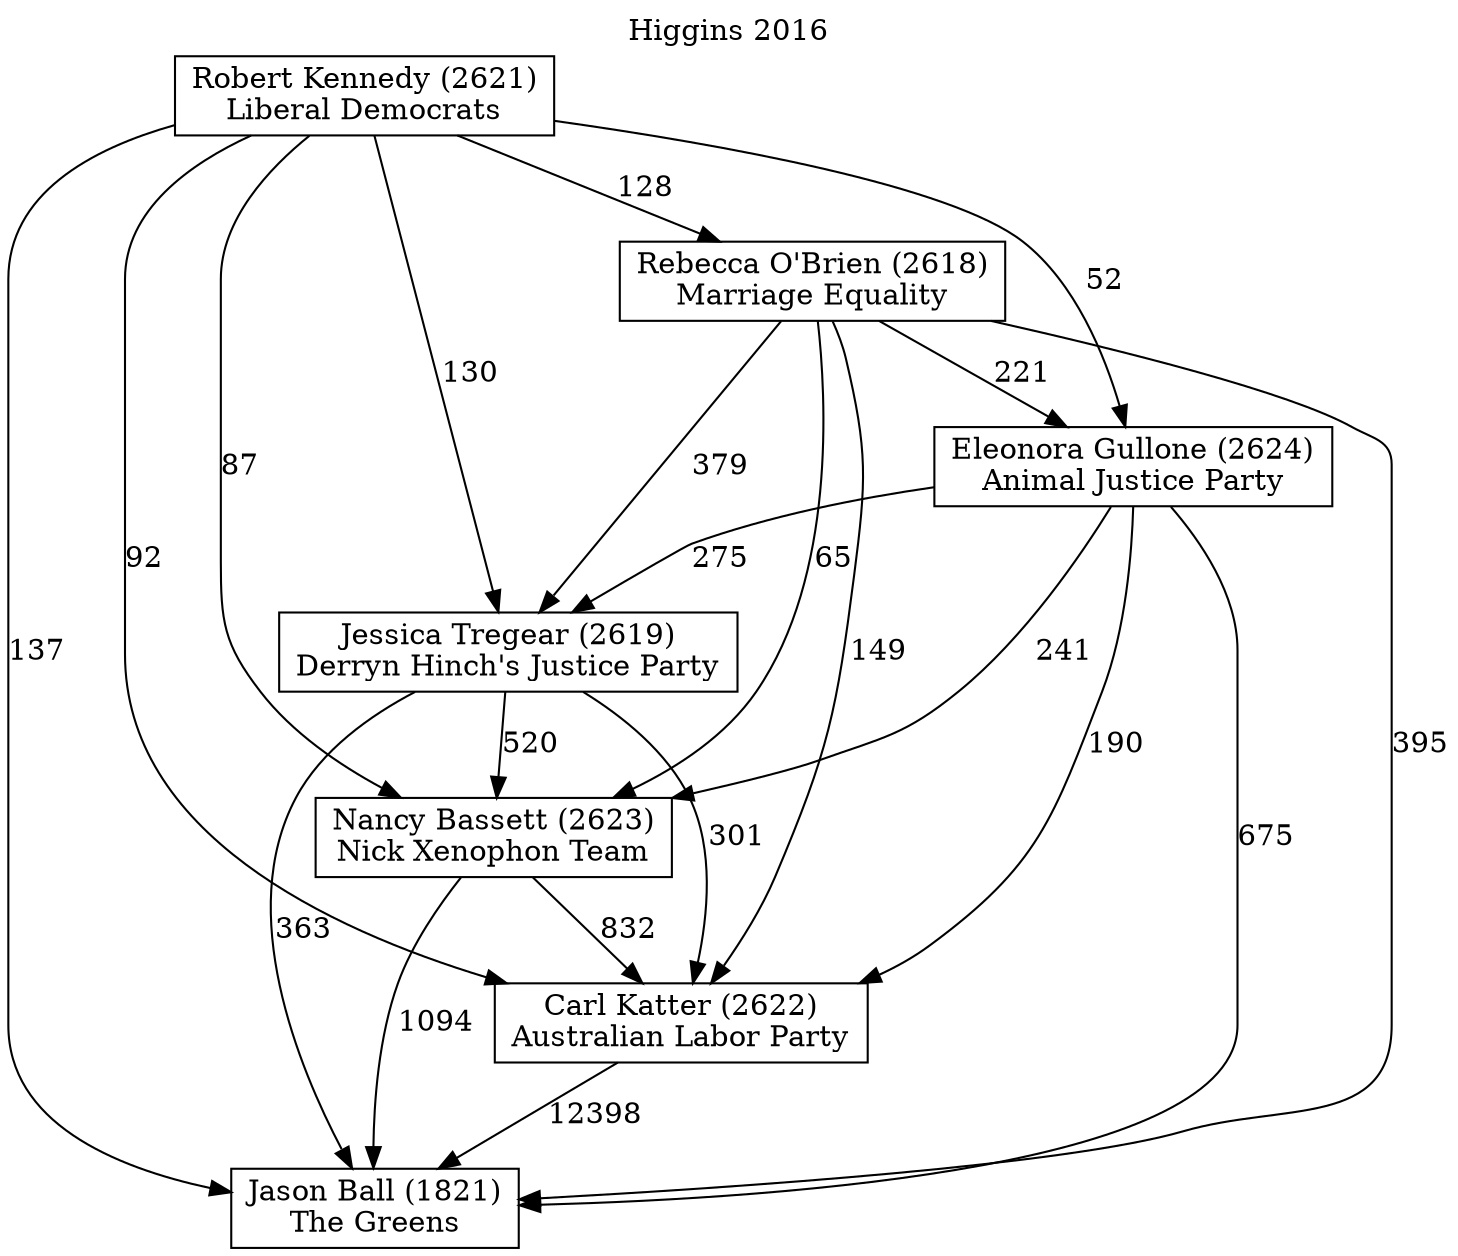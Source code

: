 // House preference flow
digraph "Jason Ball (1821)_Higgins_2016" {
	graph [label="Higgins 2016" labelloc=t]
	node [shape=box]
	"Jason Ball (1821)" [label="Jason Ball (1821)
The Greens"]
	"Carl Katter (2622)" [label="Carl Katter (2622)
Australian Labor Party"]
	"Nancy Bassett (2623)" [label="Nancy Bassett (2623)
Nick Xenophon Team"]
	"Jessica Tregear (2619)" [label="Jessica Tregear (2619)
Derryn Hinch's Justice Party"]
	"Eleonora Gullone (2624)" [label="Eleonora Gullone (2624)
Animal Justice Party"]
	"Rebecca O'Brien (2618)" [label="Rebecca O'Brien (2618)
Marriage Equality"]
	"Robert Kennedy (2621)" [label="Robert Kennedy (2621)
Liberal Democrats"]
	"Jason Ball (1821)" [label="Jason Ball (1821)
The Greens"]
	"Nancy Bassett (2623)" [label="Nancy Bassett (2623)
Nick Xenophon Team"]
	"Jessica Tregear (2619)" [label="Jessica Tregear (2619)
Derryn Hinch's Justice Party"]
	"Eleonora Gullone (2624)" [label="Eleonora Gullone (2624)
Animal Justice Party"]
	"Rebecca O'Brien (2618)" [label="Rebecca O'Brien (2618)
Marriage Equality"]
	"Robert Kennedy (2621)" [label="Robert Kennedy (2621)
Liberal Democrats"]
	"Jason Ball (1821)" [label="Jason Ball (1821)
The Greens"]
	"Jessica Tregear (2619)" [label="Jessica Tregear (2619)
Derryn Hinch's Justice Party"]
	"Eleonora Gullone (2624)" [label="Eleonora Gullone (2624)
Animal Justice Party"]
	"Rebecca O'Brien (2618)" [label="Rebecca O'Brien (2618)
Marriage Equality"]
	"Robert Kennedy (2621)" [label="Robert Kennedy (2621)
Liberal Democrats"]
	"Jason Ball (1821)" [label="Jason Ball (1821)
The Greens"]
	"Eleonora Gullone (2624)" [label="Eleonora Gullone (2624)
Animal Justice Party"]
	"Rebecca O'Brien (2618)" [label="Rebecca O'Brien (2618)
Marriage Equality"]
	"Robert Kennedy (2621)" [label="Robert Kennedy (2621)
Liberal Democrats"]
	"Jason Ball (1821)" [label="Jason Ball (1821)
The Greens"]
	"Rebecca O'Brien (2618)" [label="Rebecca O'Brien (2618)
Marriage Equality"]
	"Robert Kennedy (2621)" [label="Robert Kennedy (2621)
Liberal Democrats"]
	"Jason Ball (1821)" [label="Jason Ball (1821)
The Greens"]
	"Robert Kennedy (2621)" [label="Robert Kennedy (2621)
Liberal Democrats"]
	"Robert Kennedy (2621)" [label="Robert Kennedy (2621)
Liberal Democrats"]
	"Rebecca O'Brien (2618)" [label="Rebecca O'Brien (2618)
Marriage Equality"]
	"Robert Kennedy (2621)" [label="Robert Kennedy (2621)
Liberal Democrats"]
	"Robert Kennedy (2621)" [label="Robert Kennedy (2621)
Liberal Democrats"]
	"Eleonora Gullone (2624)" [label="Eleonora Gullone (2624)
Animal Justice Party"]
	"Rebecca O'Brien (2618)" [label="Rebecca O'Brien (2618)
Marriage Equality"]
	"Robert Kennedy (2621)" [label="Robert Kennedy (2621)
Liberal Democrats"]
	"Eleonora Gullone (2624)" [label="Eleonora Gullone (2624)
Animal Justice Party"]
	"Robert Kennedy (2621)" [label="Robert Kennedy (2621)
Liberal Democrats"]
	"Robert Kennedy (2621)" [label="Robert Kennedy (2621)
Liberal Democrats"]
	"Rebecca O'Brien (2618)" [label="Rebecca O'Brien (2618)
Marriage Equality"]
	"Robert Kennedy (2621)" [label="Robert Kennedy (2621)
Liberal Democrats"]
	"Robert Kennedy (2621)" [label="Robert Kennedy (2621)
Liberal Democrats"]
	"Jessica Tregear (2619)" [label="Jessica Tregear (2619)
Derryn Hinch's Justice Party"]
	"Eleonora Gullone (2624)" [label="Eleonora Gullone (2624)
Animal Justice Party"]
	"Rebecca O'Brien (2618)" [label="Rebecca O'Brien (2618)
Marriage Equality"]
	"Robert Kennedy (2621)" [label="Robert Kennedy (2621)
Liberal Democrats"]
	"Jessica Tregear (2619)" [label="Jessica Tregear (2619)
Derryn Hinch's Justice Party"]
	"Rebecca O'Brien (2618)" [label="Rebecca O'Brien (2618)
Marriage Equality"]
	"Robert Kennedy (2621)" [label="Robert Kennedy (2621)
Liberal Democrats"]
	"Jessica Tregear (2619)" [label="Jessica Tregear (2619)
Derryn Hinch's Justice Party"]
	"Robert Kennedy (2621)" [label="Robert Kennedy (2621)
Liberal Democrats"]
	"Robert Kennedy (2621)" [label="Robert Kennedy (2621)
Liberal Democrats"]
	"Rebecca O'Brien (2618)" [label="Rebecca O'Brien (2618)
Marriage Equality"]
	"Robert Kennedy (2621)" [label="Robert Kennedy (2621)
Liberal Democrats"]
	"Robert Kennedy (2621)" [label="Robert Kennedy (2621)
Liberal Democrats"]
	"Eleonora Gullone (2624)" [label="Eleonora Gullone (2624)
Animal Justice Party"]
	"Rebecca O'Brien (2618)" [label="Rebecca O'Brien (2618)
Marriage Equality"]
	"Robert Kennedy (2621)" [label="Robert Kennedy (2621)
Liberal Democrats"]
	"Eleonora Gullone (2624)" [label="Eleonora Gullone (2624)
Animal Justice Party"]
	"Robert Kennedy (2621)" [label="Robert Kennedy (2621)
Liberal Democrats"]
	"Robert Kennedy (2621)" [label="Robert Kennedy (2621)
Liberal Democrats"]
	"Rebecca O'Brien (2618)" [label="Rebecca O'Brien (2618)
Marriage Equality"]
	"Robert Kennedy (2621)" [label="Robert Kennedy (2621)
Liberal Democrats"]
	"Robert Kennedy (2621)" [label="Robert Kennedy (2621)
Liberal Democrats"]
	"Nancy Bassett (2623)" [label="Nancy Bassett (2623)
Nick Xenophon Team"]
	"Jessica Tregear (2619)" [label="Jessica Tregear (2619)
Derryn Hinch's Justice Party"]
	"Eleonora Gullone (2624)" [label="Eleonora Gullone (2624)
Animal Justice Party"]
	"Rebecca O'Brien (2618)" [label="Rebecca O'Brien (2618)
Marriage Equality"]
	"Robert Kennedy (2621)" [label="Robert Kennedy (2621)
Liberal Democrats"]
	"Nancy Bassett (2623)" [label="Nancy Bassett (2623)
Nick Xenophon Team"]
	"Eleonora Gullone (2624)" [label="Eleonora Gullone (2624)
Animal Justice Party"]
	"Rebecca O'Brien (2618)" [label="Rebecca O'Brien (2618)
Marriage Equality"]
	"Robert Kennedy (2621)" [label="Robert Kennedy (2621)
Liberal Democrats"]
	"Nancy Bassett (2623)" [label="Nancy Bassett (2623)
Nick Xenophon Team"]
	"Rebecca O'Brien (2618)" [label="Rebecca O'Brien (2618)
Marriage Equality"]
	"Robert Kennedy (2621)" [label="Robert Kennedy (2621)
Liberal Democrats"]
	"Nancy Bassett (2623)" [label="Nancy Bassett (2623)
Nick Xenophon Team"]
	"Robert Kennedy (2621)" [label="Robert Kennedy (2621)
Liberal Democrats"]
	"Robert Kennedy (2621)" [label="Robert Kennedy (2621)
Liberal Democrats"]
	"Rebecca O'Brien (2618)" [label="Rebecca O'Brien (2618)
Marriage Equality"]
	"Robert Kennedy (2621)" [label="Robert Kennedy (2621)
Liberal Democrats"]
	"Robert Kennedy (2621)" [label="Robert Kennedy (2621)
Liberal Democrats"]
	"Eleonora Gullone (2624)" [label="Eleonora Gullone (2624)
Animal Justice Party"]
	"Rebecca O'Brien (2618)" [label="Rebecca O'Brien (2618)
Marriage Equality"]
	"Robert Kennedy (2621)" [label="Robert Kennedy (2621)
Liberal Democrats"]
	"Eleonora Gullone (2624)" [label="Eleonora Gullone (2624)
Animal Justice Party"]
	"Robert Kennedy (2621)" [label="Robert Kennedy (2621)
Liberal Democrats"]
	"Robert Kennedy (2621)" [label="Robert Kennedy (2621)
Liberal Democrats"]
	"Rebecca O'Brien (2618)" [label="Rebecca O'Brien (2618)
Marriage Equality"]
	"Robert Kennedy (2621)" [label="Robert Kennedy (2621)
Liberal Democrats"]
	"Robert Kennedy (2621)" [label="Robert Kennedy (2621)
Liberal Democrats"]
	"Jessica Tregear (2619)" [label="Jessica Tregear (2619)
Derryn Hinch's Justice Party"]
	"Eleonora Gullone (2624)" [label="Eleonora Gullone (2624)
Animal Justice Party"]
	"Rebecca O'Brien (2618)" [label="Rebecca O'Brien (2618)
Marriage Equality"]
	"Robert Kennedy (2621)" [label="Robert Kennedy (2621)
Liberal Democrats"]
	"Jessica Tregear (2619)" [label="Jessica Tregear (2619)
Derryn Hinch's Justice Party"]
	"Rebecca O'Brien (2618)" [label="Rebecca O'Brien (2618)
Marriage Equality"]
	"Robert Kennedy (2621)" [label="Robert Kennedy (2621)
Liberal Democrats"]
	"Jessica Tregear (2619)" [label="Jessica Tregear (2619)
Derryn Hinch's Justice Party"]
	"Robert Kennedy (2621)" [label="Robert Kennedy (2621)
Liberal Democrats"]
	"Robert Kennedy (2621)" [label="Robert Kennedy (2621)
Liberal Democrats"]
	"Rebecca O'Brien (2618)" [label="Rebecca O'Brien (2618)
Marriage Equality"]
	"Robert Kennedy (2621)" [label="Robert Kennedy (2621)
Liberal Democrats"]
	"Robert Kennedy (2621)" [label="Robert Kennedy (2621)
Liberal Democrats"]
	"Eleonora Gullone (2624)" [label="Eleonora Gullone (2624)
Animal Justice Party"]
	"Rebecca O'Brien (2618)" [label="Rebecca O'Brien (2618)
Marriage Equality"]
	"Robert Kennedy (2621)" [label="Robert Kennedy (2621)
Liberal Democrats"]
	"Eleonora Gullone (2624)" [label="Eleonora Gullone (2624)
Animal Justice Party"]
	"Robert Kennedy (2621)" [label="Robert Kennedy (2621)
Liberal Democrats"]
	"Robert Kennedy (2621)" [label="Robert Kennedy (2621)
Liberal Democrats"]
	"Rebecca O'Brien (2618)" [label="Rebecca O'Brien (2618)
Marriage Equality"]
	"Robert Kennedy (2621)" [label="Robert Kennedy (2621)
Liberal Democrats"]
	"Robert Kennedy (2621)" [label="Robert Kennedy (2621)
Liberal Democrats"]
	"Carl Katter (2622)" [label="Carl Katter (2622)
Australian Labor Party"]
	"Nancy Bassett (2623)" [label="Nancy Bassett (2623)
Nick Xenophon Team"]
	"Jessica Tregear (2619)" [label="Jessica Tregear (2619)
Derryn Hinch's Justice Party"]
	"Eleonora Gullone (2624)" [label="Eleonora Gullone (2624)
Animal Justice Party"]
	"Rebecca O'Brien (2618)" [label="Rebecca O'Brien (2618)
Marriage Equality"]
	"Robert Kennedy (2621)" [label="Robert Kennedy (2621)
Liberal Democrats"]
	"Carl Katter (2622)" [label="Carl Katter (2622)
Australian Labor Party"]
	"Jessica Tregear (2619)" [label="Jessica Tregear (2619)
Derryn Hinch's Justice Party"]
	"Eleonora Gullone (2624)" [label="Eleonora Gullone (2624)
Animal Justice Party"]
	"Rebecca O'Brien (2618)" [label="Rebecca O'Brien (2618)
Marriage Equality"]
	"Robert Kennedy (2621)" [label="Robert Kennedy (2621)
Liberal Democrats"]
	"Carl Katter (2622)" [label="Carl Katter (2622)
Australian Labor Party"]
	"Eleonora Gullone (2624)" [label="Eleonora Gullone (2624)
Animal Justice Party"]
	"Rebecca O'Brien (2618)" [label="Rebecca O'Brien (2618)
Marriage Equality"]
	"Robert Kennedy (2621)" [label="Robert Kennedy (2621)
Liberal Democrats"]
	"Carl Katter (2622)" [label="Carl Katter (2622)
Australian Labor Party"]
	"Rebecca O'Brien (2618)" [label="Rebecca O'Brien (2618)
Marriage Equality"]
	"Robert Kennedy (2621)" [label="Robert Kennedy (2621)
Liberal Democrats"]
	"Carl Katter (2622)" [label="Carl Katter (2622)
Australian Labor Party"]
	"Robert Kennedy (2621)" [label="Robert Kennedy (2621)
Liberal Democrats"]
	"Robert Kennedy (2621)" [label="Robert Kennedy (2621)
Liberal Democrats"]
	"Rebecca O'Brien (2618)" [label="Rebecca O'Brien (2618)
Marriage Equality"]
	"Robert Kennedy (2621)" [label="Robert Kennedy (2621)
Liberal Democrats"]
	"Robert Kennedy (2621)" [label="Robert Kennedy (2621)
Liberal Democrats"]
	"Eleonora Gullone (2624)" [label="Eleonora Gullone (2624)
Animal Justice Party"]
	"Rebecca O'Brien (2618)" [label="Rebecca O'Brien (2618)
Marriage Equality"]
	"Robert Kennedy (2621)" [label="Robert Kennedy (2621)
Liberal Democrats"]
	"Eleonora Gullone (2624)" [label="Eleonora Gullone (2624)
Animal Justice Party"]
	"Robert Kennedy (2621)" [label="Robert Kennedy (2621)
Liberal Democrats"]
	"Robert Kennedy (2621)" [label="Robert Kennedy (2621)
Liberal Democrats"]
	"Rebecca O'Brien (2618)" [label="Rebecca O'Brien (2618)
Marriage Equality"]
	"Robert Kennedy (2621)" [label="Robert Kennedy (2621)
Liberal Democrats"]
	"Robert Kennedy (2621)" [label="Robert Kennedy (2621)
Liberal Democrats"]
	"Jessica Tregear (2619)" [label="Jessica Tregear (2619)
Derryn Hinch's Justice Party"]
	"Eleonora Gullone (2624)" [label="Eleonora Gullone (2624)
Animal Justice Party"]
	"Rebecca O'Brien (2618)" [label="Rebecca O'Brien (2618)
Marriage Equality"]
	"Robert Kennedy (2621)" [label="Robert Kennedy (2621)
Liberal Democrats"]
	"Jessica Tregear (2619)" [label="Jessica Tregear (2619)
Derryn Hinch's Justice Party"]
	"Rebecca O'Brien (2618)" [label="Rebecca O'Brien (2618)
Marriage Equality"]
	"Robert Kennedy (2621)" [label="Robert Kennedy (2621)
Liberal Democrats"]
	"Jessica Tregear (2619)" [label="Jessica Tregear (2619)
Derryn Hinch's Justice Party"]
	"Robert Kennedy (2621)" [label="Robert Kennedy (2621)
Liberal Democrats"]
	"Robert Kennedy (2621)" [label="Robert Kennedy (2621)
Liberal Democrats"]
	"Rebecca O'Brien (2618)" [label="Rebecca O'Brien (2618)
Marriage Equality"]
	"Robert Kennedy (2621)" [label="Robert Kennedy (2621)
Liberal Democrats"]
	"Robert Kennedy (2621)" [label="Robert Kennedy (2621)
Liberal Democrats"]
	"Eleonora Gullone (2624)" [label="Eleonora Gullone (2624)
Animal Justice Party"]
	"Rebecca O'Brien (2618)" [label="Rebecca O'Brien (2618)
Marriage Equality"]
	"Robert Kennedy (2621)" [label="Robert Kennedy (2621)
Liberal Democrats"]
	"Eleonora Gullone (2624)" [label="Eleonora Gullone (2624)
Animal Justice Party"]
	"Robert Kennedy (2621)" [label="Robert Kennedy (2621)
Liberal Democrats"]
	"Robert Kennedy (2621)" [label="Robert Kennedy (2621)
Liberal Democrats"]
	"Rebecca O'Brien (2618)" [label="Rebecca O'Brien (2618)
Marriage Equality"]
	"Robert Kennedy (2621)" [label="Robert Kennedy (2621)
Liberal Democrats"]
	"Robert Kennedy (2621)" [label="Robert Kennedy (2621)
Liberal Democrats"]
	"Nancy Bassett (2623)" [label="Nancy Bassett (2623)
Nick Xenophon Team"]
	"Jessica Tregear (2619)" [label="Jessica Tregear (2619)
Derryn Hinch's Justice Party"]
	"Eleonora Gullone (2624)" [label="Eleonora Gullone (2624)
Animal Justice Party"]
	"Rebecca O'Brien (2618)" [label="Rebecca O'Brien (2618)
Marriage Equality"]
	"Robert Kennedy (2621)" [label="Robert Kennedy (2621)
Liberal Democrats"]
	"Nancy Bassett (2623)" [label="Nancy Bassett (2623)
Nick Xenophon Team"]
	"Eleonora Gullone (2624)" [label="Eleonora Gullone (2624)
Animal Justice Party"]
	"Rebecca O'Brien (2618)" [label="Rebecca O'Brien (2618)
Marriage Equality"]
	"Robert Kennedy (2621)" [label="Robert Kennedy (2621)
Liberal Democrats"]
	"Nancy Bassett (2623)" [label="Nancy Bassett (2623)
Nick Xenophon Team"]
	"Rebecca O'Brien (2618)" [label="Rebecca O'Brien (2618)
Marriage Equality"]
	"Robert Kennedy (2621)" [label="Robert Kennedy (2621)
Liberal Democrats"]
	"Nancy Bassett (2623)" [label="Nancy Bassett (2623)
Nick Xenophon Team"]
	"Robert Kennedy (2621)" [label="Robert Kennedy (2621)
Liberal Democrats"]
	"Robert Kennedy (2621)" [label="Robert Kennedy (2621)
Liberal Democrats"]
	"Rebecca O'Brien (2618)" [label="Rebecca O'Brien (2618)
Marriage Equality"]
	"Robert Kennedy (2621)" [label="Robert Kennedy (2621)
Liberal Democrats"]
	"Robert Kennedy (2621)" [label="Robert Kennedy (2621)
Liberal Democrats"]
	"Eleonora Gullone (2624)" [label="Eleonora Gullone (2624)
Animal Justice Party"]
	"Rebecca O'Brien (2618)" [label="Rebecca O'Brien (2618)
Marriage Equality"]
	"Robert Kennedy (2621)" [label="Robert Kennedy (2621)
Liberal Democrats"]
	"Eleonora Gullone (2624)" [label="Eleonora Gullone (2624)
Animal Justice Party"]
	"Robert Kennedy (2621)" [label="Robert Kennedy (2621)
Liberal Democrats"]
	"Robert Kennedy (2621)" [label="Robert Kennedy (2621)
Liberal Democrats"]
	"Rebecca O'Brien (2618)" [label="Rebecca O'Brien (2618)
Marriage Equality"]
	"Robert Kennedy (2621)" [label="Robert Kennedy (2621)
Liberal Democrats"]
	"Robert Kennedy (2621)" [label="Robert Kennedy (2621)
Liberal Democrats"]
	"Jessica Tregear (2619)" [label="Jessica Tregear (2619)
Derryn Hinch's Justice Party"]
	"Eleonora Gullone (2624)" [label="Eleonora Gullone (2624)
Animal Justice Party"]
	"Rebecca O'Brien (2618)" [label="Rebecca O'Brien (2618)
Marriage Equality"]
	"Robert Kennedy (2621)" [label="Robert Kennedy (2621)
Liberal Democrats"]
	"Jessica Tregear (2619)" [label="Jessica Tregear (2619)
Derryn Hinch's Justice Party"]
	"Rebecca O'Brien (2618)" [label="Rebecca O'Brien (2618)
Marriage Equality"]
	"Robert Kennedy (2621)" [label="Robert Kennedy (2621)
Liberal Democrats"]
	"Jessica Tregear (2619)" [label="Jessica Tregear (2619)
Derryn Hinch's Justice Party"]
	"Robert Kennedy (2621)" [label="Robert Kennedy (2621)
Liberal Democrats"]
	"Robert Kennedy (2621)" [label="Robert Kennedy (2621)
Liberal Democrats"]
	"Rebecca O'Brien (2618)" [label="Rebecca O'Brien (2618)
Marriage Equality"]
	"Robert Kennedy (2621)" [label="Robert Kennedy (2621)
Liberal Democrats"]
	"Robert Kennedy (2621)" [label="Robert Kennedy (2621)
Liberal Democrats"]
	"Eleonora Gullone (2624)" [label="Eleonora Gullone (2624)
Animal Justice Party"]
	"Rebecca O'Brien (2618)" [label="Rebecca O'Brien (2618)
Marriage Equality"]
	"Robert Kennedy (2621)" [label="Robert Kennedy (2621)
Liberal Democrats"]
	"Eleonora Gullone (2624)" [label="Eleonora Gullone (2624)
Animal Justice Party"]
	"Robert Kennedy (2621)" [label="Robert Kennedy (2621)
Liberal Democrats"]
	"Robert Kennedy (2621)" [label="Robert Kennedy (2621)
Liberal Democrats"]
	"Rebecca O'Brien (2618)" [label="Rebecca O'Brien (2618)
Marriage Equality"]
	"Robert Kennedy (2621)" [label="Robert Kennedy (2621)
Liberal Democrats"]
	"Robert Kennedy (2621)" [label="Robert Kennedy (2621)
Liberal Democrats"]
	"Carl Katter (2622)" -> "Jason Ball (1821)" [label=12398]
	"Nancy Bassett (2623)" -> "Carl Katter (2622)" [label=832]
	"Jessica Tregear (2619)" -> "Nancy Bassett (2623)" [label=520]
	"Eleonora Gullone (2624)" -> "Jessica Tregear (2619)" [label=275]
	"Rebecca O'Brien (2618)" -> "Eleonora Gullone (2624)" [label=221]
	"Robert Kennedy (2621)" -> "Rebecca O'Brien (2618)" [label=128]
	"Nancy Bassett (2623)" -> "Jason Ball (1821)" [label=1094]
	"Jessica Tregear (2619)" -> "Jason Ball (1821)" [label=363]
	"Eleonora Gullone (2624)" -> "Jason Ball (1821)" [label=675]
	"Rebecca O'Brien (2618)" -> "Jason Ball (1821)" [label=395]
	"Robert Kennedy (2621)" -> "Jason Ball (1821)" [label=137]
	"Robert Kennedy (2621)" -> "Eleonora Gullone (2624)" [label=52]
	"Rebecca O'Brien (2618)" -> "Jessica Tregear (2619)" [label=379]
	"Robert Kennedy (2621)" -> "Jessica Tregear (2619)" [label=130]
	"Eleonora Gullone (2624)" -> "Nancy Bassett (2623)" [label=241]
	"Rebecca O'Brien (2618)" -> "Nancy Bassett (2623)" [label=65]
	"Robert Kennedy (2621)" -> "Nancy Bassett (2623)" [label=87]
	"Jessica Tregear (2619)" -> "Carl Katter (2622)" [label=301]
	"Eleonora Gullone (2624)" -> "Carl Katter (2622)" [label=190]
	"Rebecca O'Brien (2618)" -> "Carl Katter (2622)" [label=149]
	"Robert Kennedy (2621)" -> "Carl Katter (2622)" [label=92]
}
